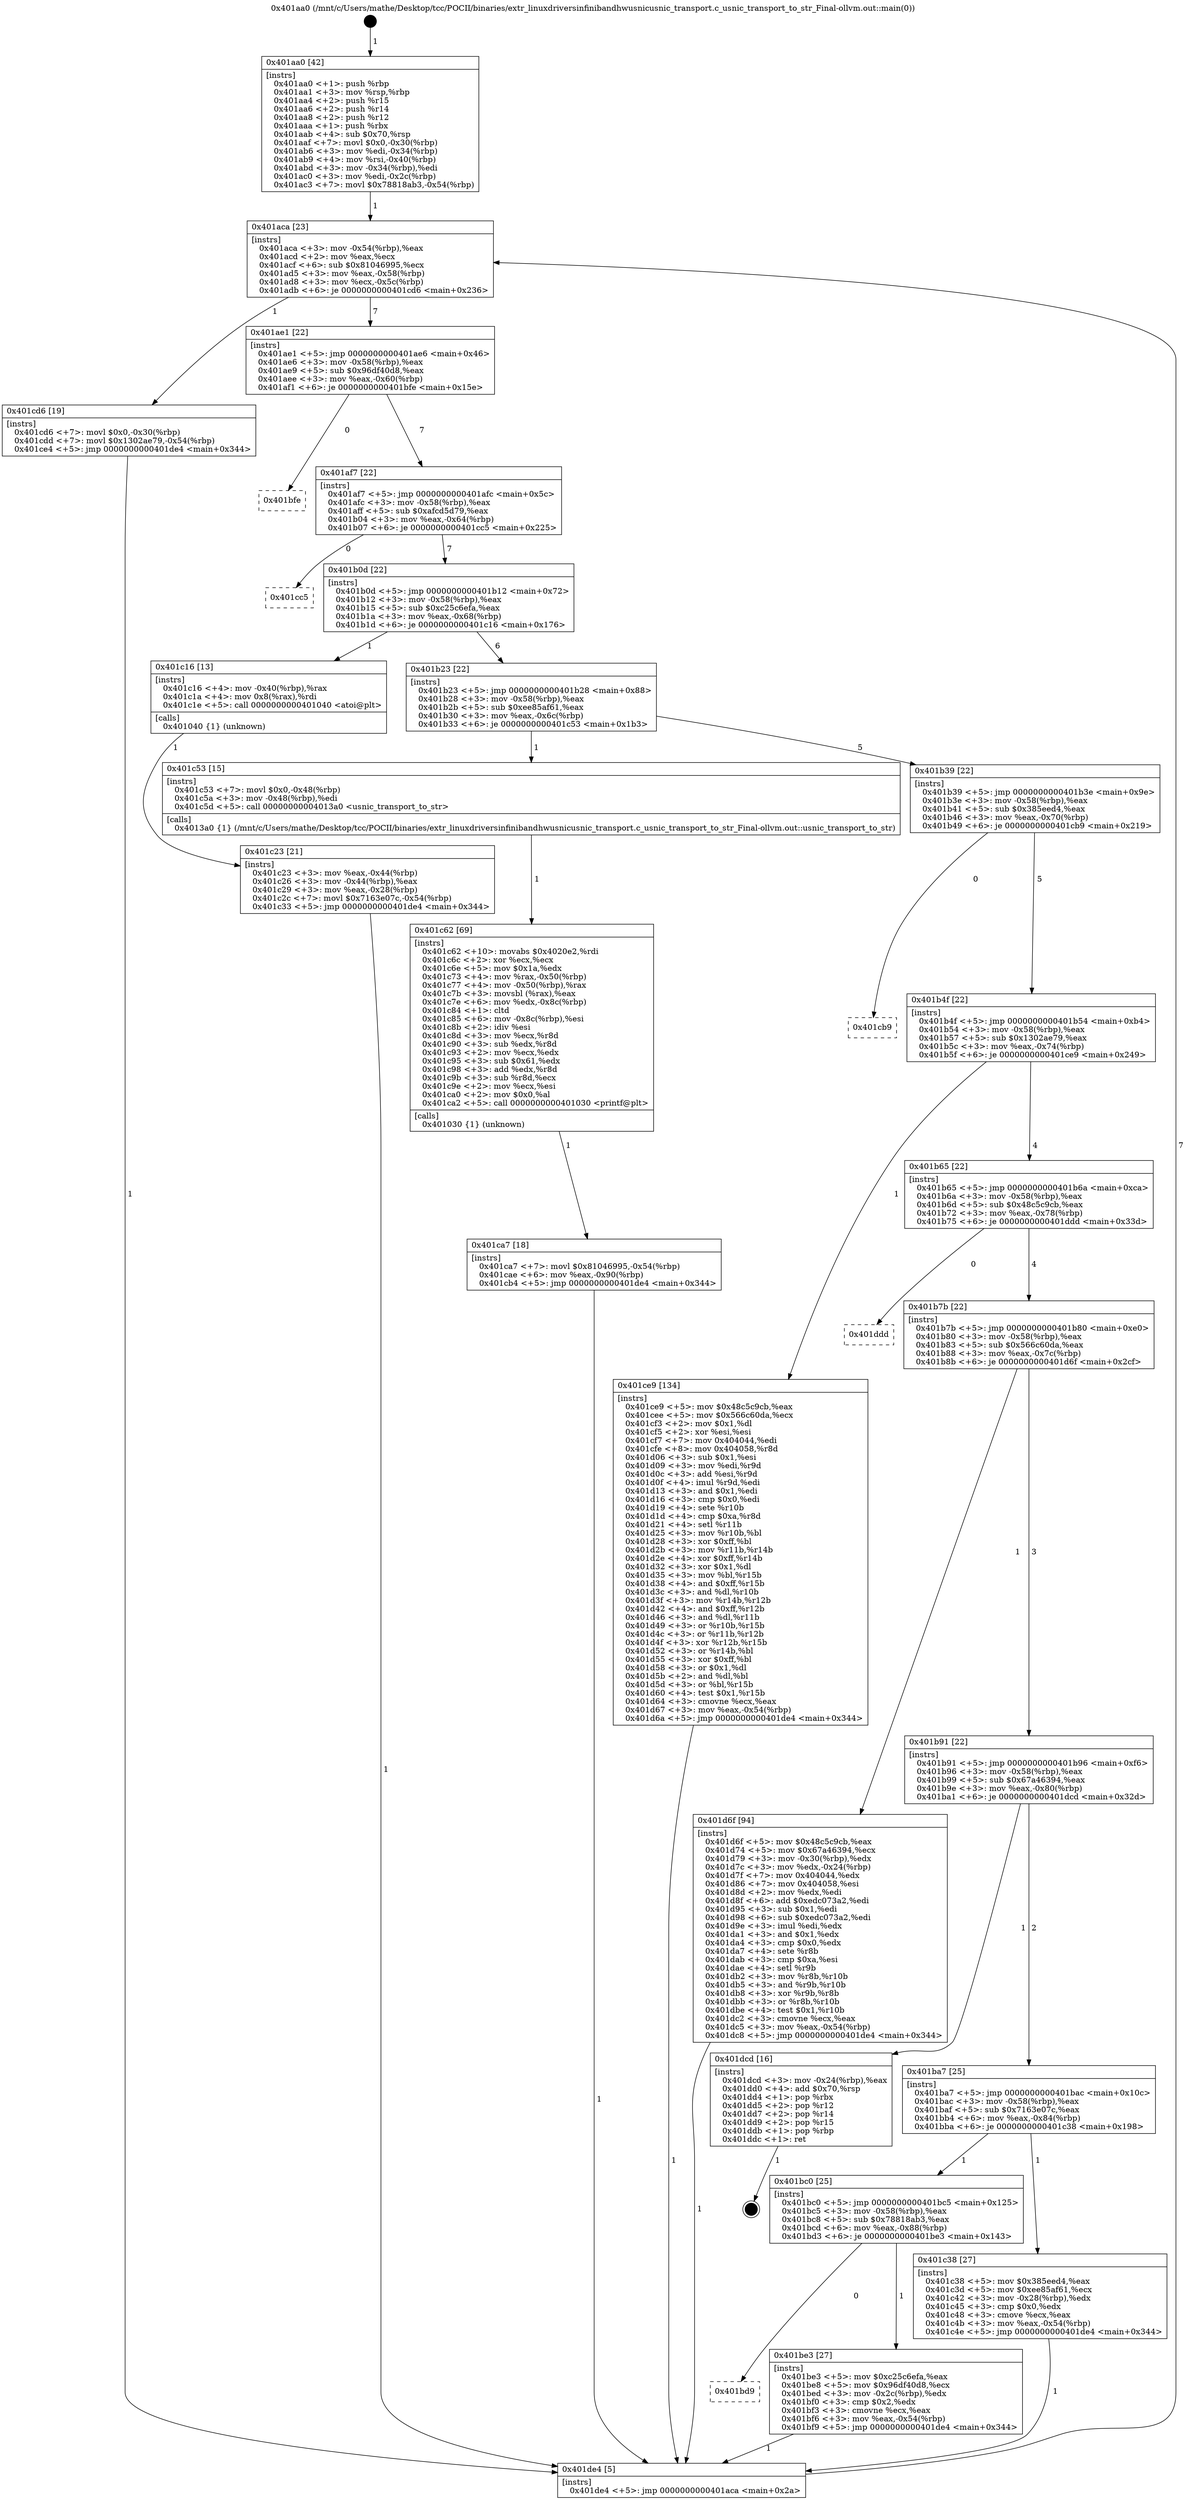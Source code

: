 digraph "0x401aa0" {
  label = "0x401aa0 (/mnt/c/Users/mathe/Desktop/tcc/POCII/binaries/extr_linuxdriversinfinibandhwusnicusnic_transport.c_usnic_transport_to_str_Final-ollvm.out::main(0))"
  labelloc = "t"
  node[shape=record]

  Entry [label="",width=0.3,height=0.3,shape=circle,fillcolor=black,style=filled]
  "0x401aca" [label="{
     0x401aca [23]\l
     | [instrs]\l
     &nbsp;&nbsp;0x401aca \<+3\>: mov -0x54(%rbp),%eax\l
     &nbsp;&nbsp;0x401acd \<+2\>: mov %eax,%ecx\l
     &nbsp;&nbsp;0x401acf \<+6\>: sub $0x81046995,%ecx\l
     &nbsp;&nbsp;0x401ad5 \<+3\>: mov %eax,-0x58(%rbp)\l
     &nbsp;&nbsp;0x401ad8 \<+3\>: mov %ecx,-0x5c(%rbp)\l
     &nbsp;&nbsp;0x401adb \<+6\>: je 0000000000401cd6 \<main+0x236\>\l
  }"]
  "0x401cd6" [label="{
     0x401cd6 [19]\l
     | [instrs]\l
     &nbsp;&nbsp;0x401cd6 \<+7\>: movl $0x0,-0x30(%rbp)\l
     &nbsp;&nbsp;0x401cdd \<+7\>: movl $0x1302ae79,-0x54(%rbp)\l
     &nbsp;&nbsp;0x401ce4 \<+5\>: jmp 0000000000401de4 \<main+0x344\>\l
  }"]
  "0x401ae1" [label="{
     0x401ae1 [22]\l
     | [instrs]\l
     &nbsp;&nbsp;0x401ae1 \<+5\>: jmp 0000000000401ae6 \<main+0x46\>\l
     &nbsp;&nbsp;0x401ae6 \<+3\>: mov -0x58(%rbp),%eax\l
     &nbsp;&nbsp;0x401ae9 \<+5\>: sub $0x96df40d8,%eax\l
     &nbsp;&nbsp;0x401aee \<+3\>: mov %eax,-0x60(%rbp)\l
     &nbsp;&nbsp;0x401af1 \<+6\>: je 0000000000401bfe \<main+0x15e\>\l
  }"]
  Exit [label="",width=0.3,height=0.3,shape=circle,fillcolor=black,style=filled,peripheries=2]
  "0x401bfe" [label="{
     0x401bfe\l
  }", style=dashed]
  "0x401af7" [label="{
     0x401af7 [22]\l
     | [instrs]\l
     &nbsp;&nbsp;0x401af7 \<+5\>: jmp 0000000000401afc \<main+0x5c\>\l
     &nbsp;&nbsp;0x401afc \<+3\>: mov -0x58(%rbp),%eax\l
     &nbsp;&nbsp;0x401aff \<+5\>: sub $0xafcd5d79,%eax\l
     &nbsp;&nbsp;0x401b04 \<+3\>: mov %eax,-0x64(%rbp)\l
     &nbsp;&nbsp;0x401b07 \<+6\>: je 0000000000401cc5 \<main+0x225\>\l
  }"]
  "0x401ca7" [label="{
     0x401ca7 [18]\l
     | [instrs]\l
     &nbsp;&nbsp;0x401ca7 \<+7\>: movl $0x81046995,-0x54(%rbp)\l
     &nbsp;&nbsp;0x401cae \<+6\>: mov %eax,-0x90(%rbp)\l
     &nbsp;&nbsp;0x401cb4 \<+5\>: jmp 0000000000401de4 \<main+0x344\>\l
  }"]
  "0x401cc5" [label="{
     0x401cc5\l
  }", style=dashed]
  "0x401b0d" [label="{
     0x401b0d [22]\l
     | [instrs]\l
     &nbsp;&nbsp;0x401b0d \<+5\>: jmp 0000000000401b12 \<main+0x72\>\l
     &nbsp;&nbsp;0x401b12 \<+3\>: mov -0x58(%rbp),%eax\l
     &nbsp;&nbsp;0x401b15 \<+5\>: sub $0xc25c6efa,%eax\l
     &nbsp;&nbsp;0x401b1a \<+3\>: mov %eax,-0x68(%rbp)\l
     &nbsp;&nbsp;0x401b1d \<+6\>: je 0000000000401c16 \<main+0x176\>\l
  }"]
  "0x401c62" [label="{
     0x401c62 [69]\l
     | [instrs]\l
     &nbsp;&nbsp;0x401c62 \<+10\>: movabs $0x4020e2,%rdi\l
     &nbsp;&nbsp;0x401c6c \<+2\>: xor %ecx,%ecx\l
     &nbsp;&nbsp;0x401c6e \<+5\>: mov $0x1a,%edx\l
     &nbsp;&nbsp;0x401c73 \<+4\>: mov %rax,-0x50(%rbp)\l
     &nbsp;&nbsp;0x401c77 \<+4\>: mov -0x50(%rbp),%rax\l
     &nbsp;&nbsp;0x401c7b \<+3\>: movsbl (%rax),%eax\l
     &nbsp;&nbsp;0x401c7e \<+6\>: mov %edx,-0x8c(%rbp)\l
     &nbsp;&nbsp;0x401c84 \<+1\>: cltd\l
     &nbsp;&nbsp;0x401c85 \<+6\>: mov -0x8c(%rbp),%esi\l
     &nbsp;&nbsp;0x401c8b \<+2\>: idiv %esi\l
     &nbsp;&nbsp;0x401c8d \<+3\>: mov %ecx,%r8d\l
     &nbsp;&nbsp;0x401c90 \<+3\>: sub %edx,%r8d\l
     &nbsp;&nbsp;0x401c93 \<+2\>: mov %ecx,%edx\l
     &nbsp;&nbsp;0x401c95 \<+3\>: sub $0x61,%edx\l
     &nbsp;&nbsp;0x401c98 \<+3\>: add %edx,%r8d\l
     &nbsp;&nbsp;0x401c9b \<+3\>: sub %r8d,%ecx\l
     &nbsp;&nbsp;0x401c9e \<+2\>: mov %ecx,%esi\l
     &nbsp;&nbsp;0x401ca0 \<+2\>: mov $0x0,%al\l
     &nbsp;&nbsp;0x401ca2 \<+5\>: call 0000000000401030 \<printf@plt\>\l
     | [calls]\l
     &nbsp;&nbsp;0x401030 \{1\} (unknown)\l
  }"]
  "0x401c16" [label="{
     0x401c16 [13]\l
     | [instrs]\l
     &nbsp;&nbsp;0x401c16 \<+4\>: mov -0x40(%rbp),%rax\l
     &nbsp;&nbsp;0x401c1a \<+4\>: mov 0x8(%rax),%rdi\l
     &nbsp;&nbsp;0x401c1e \<+5\>: call 0000000000401040 \<atoi@plt\>\l
     | [calls]\l
     &nbsp;&nbsp;0x401040 \{1\} (unknown)\l
  }"]
  "0x401b23" [label="{
     0x401b23 [22]\l
     | [instrs]\l
     &nbsp;&nbsp;0x401b23 \<+5\>: jmp 0000000000401b28 \<main+0x88\>\l
     &nbsp;&nbsp;0x401b28 \<+3\>: mov -0x58(%rbp),%eax\l
     &nbsp;&nbsp;0x401b2b \<+5\>: sub $0xee85af61,%eax\l
     &nbsp;&nbsp;0x401b30 \<+3\>: mov %eax,-0x6c(%rbp)\l
     &nbsp;&nbsp;0x401b33 \<+6\>: je 0000000000401c53 \<main+0x1b3\>\l
  }"]
  "0x401c23" [label="{
     0x401c23 [21]\l
     | [instrs]\l
     &nbsp;&nbsp;0x401c23 \<+3\>: mov %eax,-0x44(%rbp)\l
     &nbsp;&nbsp;0x401c26 \<+3\>: mov -0x44(%rbp),%eax\l
     &nbsp;&nbsp;0x401c29 \<+3\>: mov %eax,-0x28(%rbp)\l
     &nbsp;&nbsp;0x401c2c \<+7\>: movl $0x7163e07c,-0x54(%rbp)\l
     &nbsp;&nbsp;0x401c33 \<+5\>: jmp 0000000000401de4 \<main+0x344\>\l
  }"]
  "0x401c53" [label="{
     0x401c53 [15]\l
     | [instrs]\l
     &nbsp;&nbsp;0x401c53 \<+7\>: movl $0x0,-0x48(%rbp)\l
     &nbsp;&nbsp;0x401c5a \<+3\>: mov -0x48(%rbp),%edi\l
     &nbsp;&nbsp;0x401c5d \<+5\>: call 00000000004013a0 \<usnic_transport_to_str\>\l
     | [calls]\l
     &nbsp;&nbsp;0x4013a0 \{1\} (/mnt/c/Users/mathe/Desktop/tcc/POCII/binaries/extr_linuxdriversinfinibandhwusnicusnic_transport.c_usnic_transport_to_str_Final-ollvm.out::usnic_transport_to_str)\l
  }"]
  "0x401b39" [label="{
     0x401b39 [22]\l
     | [instrs]\l
     &nbsp;&nbsp;0x401b39 \<+5\>: jmp 0000000000401b3e \<main+0x9e\>\l
     &nbsp;&nbsp;0x401b3e \<+3\>: mov -0x58(%rbp),%eax\l
     &nbsp;&nbsp;0x401b41 \<+5\>: sub $0x385eed4,%eax\l
     &nbsp;&nbsp;0x401b46 \<+3\>: mov %eax,-0x70(%rbp)\l
     &nbsp;&nbsp;0x401b49 \<+6\>: je 0000000000401cb9 \<main+0x219\>\l
  }"]
  "0x401aa0" [label="{
     0x401aa0 [42]\l
     | [instrs]\l
     &nbsp;&nbsp;0x401aa0 \<+1\>: push %rbp\l
     &nbsp;&nbsp;0x401aa1 \<+3\>: mov %rsp,%rbp\l
     &nbsp;&nbsp;0x401aa4 \<+2\>: push %r15\l
     &nbsp;&nbsp;0x401aa6 \<+2\>: push %r14\l
     &nbsp;&nbsp;0x401aa8 \<+2\>: push %r12\l
     &nbsp;&nbsp;0x401aaa \<+1\>: push %rbx\l
     &nbsp;&nbsp;0x401aab \<+4\>: sub $0x70,%rsp\l
     &nbsp;&nbsp;0x401aaf \<+7\>: movl $0x0,-0x30(%rbp)\l
     &nbsp;&nbsp;0x401ab6 \<+3\>: mov %edi,-0x34(%rbp)\l
     &nbsp;&nbsp;0x401ab9 \<+4\>: mov %rsi,-0x40(%rbp)\l
     &nbsp;&nbsp;0x401abd \<+3\>: mov -0x34(%rbp),%edi\l
     &nbsp;&nbsp;0x401ac0 \<+3\>: mov %edi,-0x2c(%rbp)\l
     &nbsp;&nbsp;0x401ac3 \<+7\>: movl $0x78818ab3,-0x54(%rbp)\l
  }"]
  "0x401cb9" [label="{
     0x401cb9\l
  }", style=dashed]
  "0x401b4f" [label="{
     0x401b4f [22]\l
     | [instrs]\l
     &nbsp;&nbsp;0x401b4f \<+5\>: jmp 0000000000401b54 \<main+0xb4\>\l
     &nbsp;&nbsp;0x401b54 \<+3\>: mov -0x58(%rbp),%eax\l
     &nbsp;&nbsp;0x401b57 \<+5\>: sub $0x1302ae79,%eax\l
     &nbsp;&nbsp;0x401b5c \<+3\>: mov %eax,-0x74(%rbp)\l
     &nbsp;&nbsp;0x401b5f \<+6\>: je 0000000000401ce9 \<main+0x249\>\l
  }"]
  "0x401de4" [label="{
     0x401de4 [5]\l
     | [instrs]\l
     &nbsp;&nbsp;0x401de4 \<+5\>: jmp 0000000000401aca \<main+0x2a\>\l
  }"]
  "0x401ce9" [label="{
     0x401ce9 [134]\l
     | [instrs]\l
     &nbsp;&nbsp;0x401ce9 \<+5\>: mov $0x48c5c9cb,%eax\l
     &nbsp;&nbsp;0x401cee \<+5\>: mov $0x566c60da,%ecx\l
     &nbsp;&nbsp;0x401cf3 \<+2\>: mov $0x1,%dl\l
     &nbsp;&nbsp;0x401cf5 \<+2\>: xor %esi,%esi\l
     &nbsp;&nbsp;0x401cf7 \<+7\>: mov 0x404044,%edi\l
     &nbsp;&nbsp;0x401cfe \<+8\>: mov 0x404058,%r8d\l
     &nbsp;&nbsp;0x401d06 \<+3\>: sub $0x1,%esi\l
     &nbsp;&nbsp;0x401d09 \<+3\>: mov %edi,%r9d\l
     &nbsp;&nbsp;0x401d0c \<+3\>: add %esi,%r9d\l
     &nbsp;&nbsp;0x401d0f \<+4\>: imul %r9d,%edi\l
     &nbsp;&nbsp;0x401d13 \<+3\>: and $0x1,%edi\l
     &nbsp;&nbsp;0x401d16 \<+3\>: cmp $0x0,%edi\l
     &nbsp;&nbsp;0x401d19 \<+4\>: sete %r10b\l
     &nbsp;&nbsp;0x401d1d \<+4\>: cmp $0xa,%r8d\l
     &nbsp;&nbsp;0x401d21 \<+4\>: setl %r11b\l
     &nbsp;&nbsp;0x401d25 \<+3\>: mov %r10b,%bl\l
     &nbsp;&nbsp;0x401d28 \<+3\>: xor $0xff,%bl\l
     &nbsp;&nbsp;0x401d2b \<+3\>: mov %r11b,%r14b\l
     &nbsp;&nbsp;0x401d2e \<+4\>: xor $0xff,%r14b\l
     &nbsp;&nbsp;0x401d32 \<+3\>: xor $0x1,%dl\l
     &nbsp;&nbsp;0x401d35 \<+3\>: mov %bl,%r15b\l
     &nbsp;&nbsp;0x401d38 \<+4\>: and $0xff,%r15b\l
     &nbsp;&nbsp;0x401d3c \<+3\>: and %dl,%r10b\l
     &nbsp;&nbsp;0x401d3f \<+3\>: mov %r14b,%r12b\l
     &nbsp;&nbsp;0x401d42 \<+4\>: and $0xff,%r12b\l
     &nbsp;&nbsp;0x401d46 \<+3\>: and %dl,%r11b\l
     &nbsp;&nbsp;0x401d49 \<+3\>: or %r10b,%r15b\l
     &nbsp;&nbsp;0x401d4c \<+3\>: or %r11b,%r12b\l
     &nbsp;&nbsp;0x401d4f \<+3\>: xor %r12b,%r15b\l
     &nbsp;&nbsp;0x401d52 \<+3\>: or %r14b,%bl\l
     &nbsp;&nbsp;0x401d55 \<+3\>: xor $0xff,%bl\l
     &nbsp;&nbsp;0x401d58 \<+3\>: or $0x1,%dl\l
     &nbsp;&nbsp;0x401d5b \<+2\>: and %dl,%bl\l
     &nbsp;&nbsp;0x401d5d \<+3\>: or %bl,%r15b\l
     &nbsp;&nbsp;0x401d60 \<+4\>: test $0x1,%r15b\l
     &nbsp;&nbsp;0x401d64 \<+3\>: cmovne %ecx,%eax\l
     &nbsp;&nbsp;0x401d67 \<+3\>: mov %eax,-0x54(%rbp)\l
     &nbsp;&nbsp;0x401d6a \<+5\>: jmp 0000000000401de4 \<main+0x344\>\l
  }"]
  "0x401b65" [label="{
     0x401b65 [22]\l
     | [instrs]\l
     &nbsp;&nbsp;0x401b65 \<+5\>: jmp 0000000000401b6a \<main+0xca\>\l
     &nbsp;&nbsp;0x401b6a \<+3\>: mov -0x58(%rbp),%eax\l
     &nbsp;&nbsp;0x401b6d \<+5\>: sub $0x48c5c9cb,%eax\l
     &nbsp;&nbsp;0x401b72 \<+3\>: mov %eax,-0x78(%rbp)\l
     &nbsp;&nbsp;0x401b75 \<+6\>: je 0000000000401ddd \<main+0x33d\>\l
  }"]
  "0x401bd9" [label="{
     0x401bd9\l
  }", style=dashed]
  "0x401ddd" [label="{
     0x401ddd\l
  }", style=dashed]
  "0x401b7b" [label="{
     0x401b7b [22]\l
     | [instrs]\l
     &nbsp;&nbsp;0x401b7b \<+5\>: jmp 0000000000401b80 \<main+0xe0\>\l
     &nbsp;&nbsp;0x401b80 \<+3\>: mov -0x58(%rbp),%eax\l
     &nbsp;&nbsp;0x401b83 \<+5\>: sub $0x566c60da,%eax\l
     &nbsp;&nbsp;0x401b88 \<+3\>: mov %eax,-0x7c(%rbp)\l
     &nbsp;&nbsp;0x401b8b \<+6\>: je 0000000000401d6f \<main+0x2cf\>\l
  }"]
  "0x401be3" [label="{
     0x401be3 [27]\l
     | [instrs]\l
     &nbsp;&nbsp;0x401be3 \<+5\>: mov $0xc25c6efa,%eax\l
     &nbsp;&nbsp;0x401be8 \<+5\>: mov $0x96df40d8,%ecx\l
     &nbsp;&nbsp;0x401bed \<+3\>: mov -0x2c(%rbp),%edx\l
     &nbsp;&nbsp;0x401bf0 \<+3\>: cmp $0x2,%edx\l
     &nbsp;&nbsp;0x401bf3 \<+3\>: cmovne %ecx,%eax\l
     &nbsp;&nbsp;0x401bf6 \<+3\>: mov %eax,-0x54(%rbp)\l
     &nbsp;&nbsp;0x401bf9 \<+5\>: jmp 0000000000401de4 \<main+0x344\>\l
  }"]
  "0x401d6f" [label="{
     0x401d6f [94]\l
     | [instrs]\l
     &nbsp;&nbsp;0x401d6f \<+5\>: mov $0x48c5c9cb,%eax\l
     &nbsp;&nbsp;0x401d74 \<+5\>: mov $0x67a46394,%ecx\l
     &nbsp;&nbsp;0x401d79 \<+3\>: mov -0x30(%rbp),%edx\l
     &nbsp;&nbsp;0x401d7c \<+3\>: mov %edx,-0x24(%rbp)\l
     &nbsp;&nbsp;0x401d7f \<+7\>: mov 0x404044,%edx\l
     &nbsp;&nbsp;0x401d86 \<+7\>: mov 0x404058,%esi\l
     &nbsp;&nbsp;0x401d8d \<+2\>: mov %edx,%edi\l
     &nbsp;&nbsp;0x401d8f \<+6\>: add $0xedc073a2,%edi\l
     &nbsp;&nbsp;0x401d95 \<+3\>: sub $0x1,%edi\l
     &nbsp;&nbsp;0x401d98 \<+6\>: sub $0xedc073a2,%edi\l
     &nbsp;&nbsp;0x401d9e \<+3\>: imul %edi,%edx\l
     &nbsp;&nbsp;0x401da1 \<+3\>: and $0x1,%edx\l
     &nbsp;&nbsp;0x401da4 \<+3\>: cmp $0x0,%edx\l
     &nbsp;&nbsp;0x401da7 \<+4\>: sete %r8b\l
     &nbsp;&nbsp;0x401dab \<+3\>: cmp $0xa,%esi\l
     &nbsp;&nbsp;0x401dae \<+4\>: setl %r9b\l
     &nbsp;&nbsp;0x401db2 \<+3\>: mov %r8b,%r10b\l
     &nbsp;&nbsp;0x401db5 \<+3\>: and %r9b,%r10b\l
     &nbsp;&nbsp;0x401db8 \<+3\>: xor %r9b,%r8b\l
     &nbsp;&nbsp;0x401dbb \<+3\>: or %r8b,%r10b\l
     &nbsp;&nbsp;0x401dbe \<+4\>: test $0x1,%r10b\l
     &nbsp;&nbsp;0x401dc2 \<+3\>: cmovne %ecx,%eax\l
     &nbsp;&nbsp;0x401dc5 \<+3\>: mov %eax,-0x54(%rbp)\l
     &nbsp;&nbsp;0x401dc8 \<+5\>: jmp 0000000000401de4 \<main+0x344\>\l
  }"]
  "0x401b91" [label="{
     0x401b91 [22]\l
     | [instrs]\l
     &nbsp;&nbsp;0x401b91 \<+5\>: jmp 0000000000401b96 \<main+0xf6\>\l
     &nbsp;&nbsp;0x401b96 \<+3\>: mov -0x58(%rbp),%eax\l
     &nbsp;&nbsp;0x401b99 \<+5\>: sub $0x67a46394,%eax\l
     &nbsp;&nbsp;0x401b9e \<+3\>: mov %eax,-0x80(%rbp)\l
     &nbsp;&nbsp;0x401ba1 \<+6\>: je 0000000000401dcd \<main+0x32d\>\l
  }"]
  "0x401bc0" [label="{
     0x401bc0 [25]\l
     | [instrs]\l
     &nbsp;&nbsp;0x401bc0 \<+5\>: jmp 0000000000401bc5 \<main+0x125\>\l
     &nbsp;&nbsp;0x401bc5 \<+3\>: mov -0x58(%rbp),%eax\l
     &nbsp;&nbsp;0x401bc8 \<+5\>: sub $0x78818ab3,%eax\l
     &nbsp;&nbsp;0x401bcd \<+6\>: mov %eax,-0x88(%rbp)\l
     &nbsp;&nbsp;0x401bd3 \<+6\>: je 0000000000401be3 \<main+0x143\>\l
  }"]
  "0x401dcd" [label="{
     0x401dcd [16]\l
     | [instrs]\l
     &nbsp;&nbsp;0x401dcd \<+3\>: mov -0x24(%rbp),%eax\l
     &nbsp;&nbsp;0x401dd0 \<+4\>: add $0x70,%rsp\l
     &nbsp;&nbsp;0x401dd4 \<+1\>: pop %rbx\l
     &nbsp;&nbsp;0x401dd5 \<+2\>: pop %r12\l
     &nbsp;&nbsp;0x401dd7 \<+2\>: pop %r14\l
     &nbsp;&nbsp;0x401dd9 \<+2\>: pop %r15\l
     &nbsp;&nbsp;0x401ddb \<+1\>: pop %rbp\l
     &nbsp;&nbsp;0x401ddc \<+1\>: ret\l
  }"]
  "0x401ba7" [label="{
     0x401ba7 [25]\l
     | [instrs]\l
     &nbsp;&nbsp;0x401ba7 \<+5\>: jmp 0000000000401bac \<main+0x10c\>\l
     &nbsp;&nbsp;0x401bac \<+3\>: mov -0x58(%rbp),%eax\l
     &nbsp;&nbsp;0x401baf \<+5\>: sub $0x7163e07c,%eax\l
     &nbsp;&nbsp;0x401bb4 \<+6\>: mov %eax,-0x84(%rbp)\l
     &nbsp;&nbsp;0x401bba \<+6\>: je 0000000000401c38 \<main+0x198\>\l
  }"]
  "0x401c38" [label="{
     0x401c38 [27]\l
     | [instrs]\l
     &nbsp;&nbsp;0x401c38 \<+5\>: mov $0x385eed4,%eax\l
     &nbsp;&nbsp;0x401c3d \<+5\>: mov $0xee85af61,%ecx\l
     &nbsp;&nbsp;0x401c42 \<+3\>: mov -0x28(%rbp),%edx\l
     &nbsp;&nbsp;0x401c45 \<+3\>: cmp $0x0,%edx\l
     &nbsp;&nbsp;0x401c48 \<+3\>: cmove %ecx,%eax\l
     &nbsp;&nbsp;0x401c4b \<+3\>: mov %eax,-0x54(%rbp)\l
     &nbsp;&nbsp;0x401c4e \<+5\>: jmp 0000000000401de4 \<main+0x344\>\l
  }"]
  Entry -> "0x401aa0" [label=" 1"]
  "0x401aca" -> "0x401cd6" [label=" 1"]
  "0x401aca" -> "0x401ae1" [label=" 7"]
  "0x401dcd" -> Exit [label=" 1"]
  "0x401ae1" -> "0x401bfe" [label=" 0"]
  "0x401ae1" -> "0x401af7" [label=" 7"]
  "0x401d6f" -> "0x401de4" [label=" 1"]
  "0x401af7" -> "0x401cc5" [label=" 0"]
  "0x401af7" -> "0x401b0d" [label=" 7"]
  "0x401ce9" -> "0x401de4" [label=" 1"]
  "0x401b0d" -> "0x401c16" [label=" 1"]
  "0x401b0d" -> "0x401b23" [label=" 6"]
  "0x401cd6" -> "0x401de4" [label=" 1"]
  "0x401b23" -> "0x401c53" [label=" 1"]
  "0x401b23" -> "0x401b39" [label=" 5"]
  "0x401ca7" -> "0x401de4" [label=" 1"]
  "0x401b39" -> "0x401cb9" [label=" 0"]
  "0x401b39" -> "0x401b4f" [label=" 5"]
  "0x401c62" -> "0x401ca7" [label=" 1"]
  "0x401b4f" -> "0x401ce9" [label=" 1"]
  "0x401b4f" -> "0x401b65" [label=" 4"]
  "0x401c53" -> "0x401c62" [label=" 1"]
  "0x401b65" -> "0x401ddd" [label=" 0"]
  "0x401b65" -> "0x401b7b" [label=" 4"]
  "0x401c38" -> "0x401de4" [label=" 1"]
  "0x401b7b" -> "0x401d6f" [label=" 1"]
  "0x401b7b" -> "0x401b91" [label=" 3"]
  "0x401c23" -> "0x401de4" [label=" 1"]
  "0x401b91" -> "0x401dcd" [label=" 1"]
  "0x401b91" -> "0x401ba7" [label=" 2"]
  "0x401de4" -> "0x401aca" [label=" 7"]
  "0x401ba7" -> "0x401c38" [label=" 1"]
  "0x401ba7" -> "0x401bc0" [label=" 1"]
  "0x401c16" -> "0x401c23" [label=" 1"]
  "0x401bc0" -> "0x401be3" [label=" 1"]
  "0x401bc0" -> "0x401bd9" [label=" 0"]
  "0x401be3" -> "0x401de4" [label=" 1"]
  "0x401aa0" -> "0x401aca" [label=" 1"]
}
